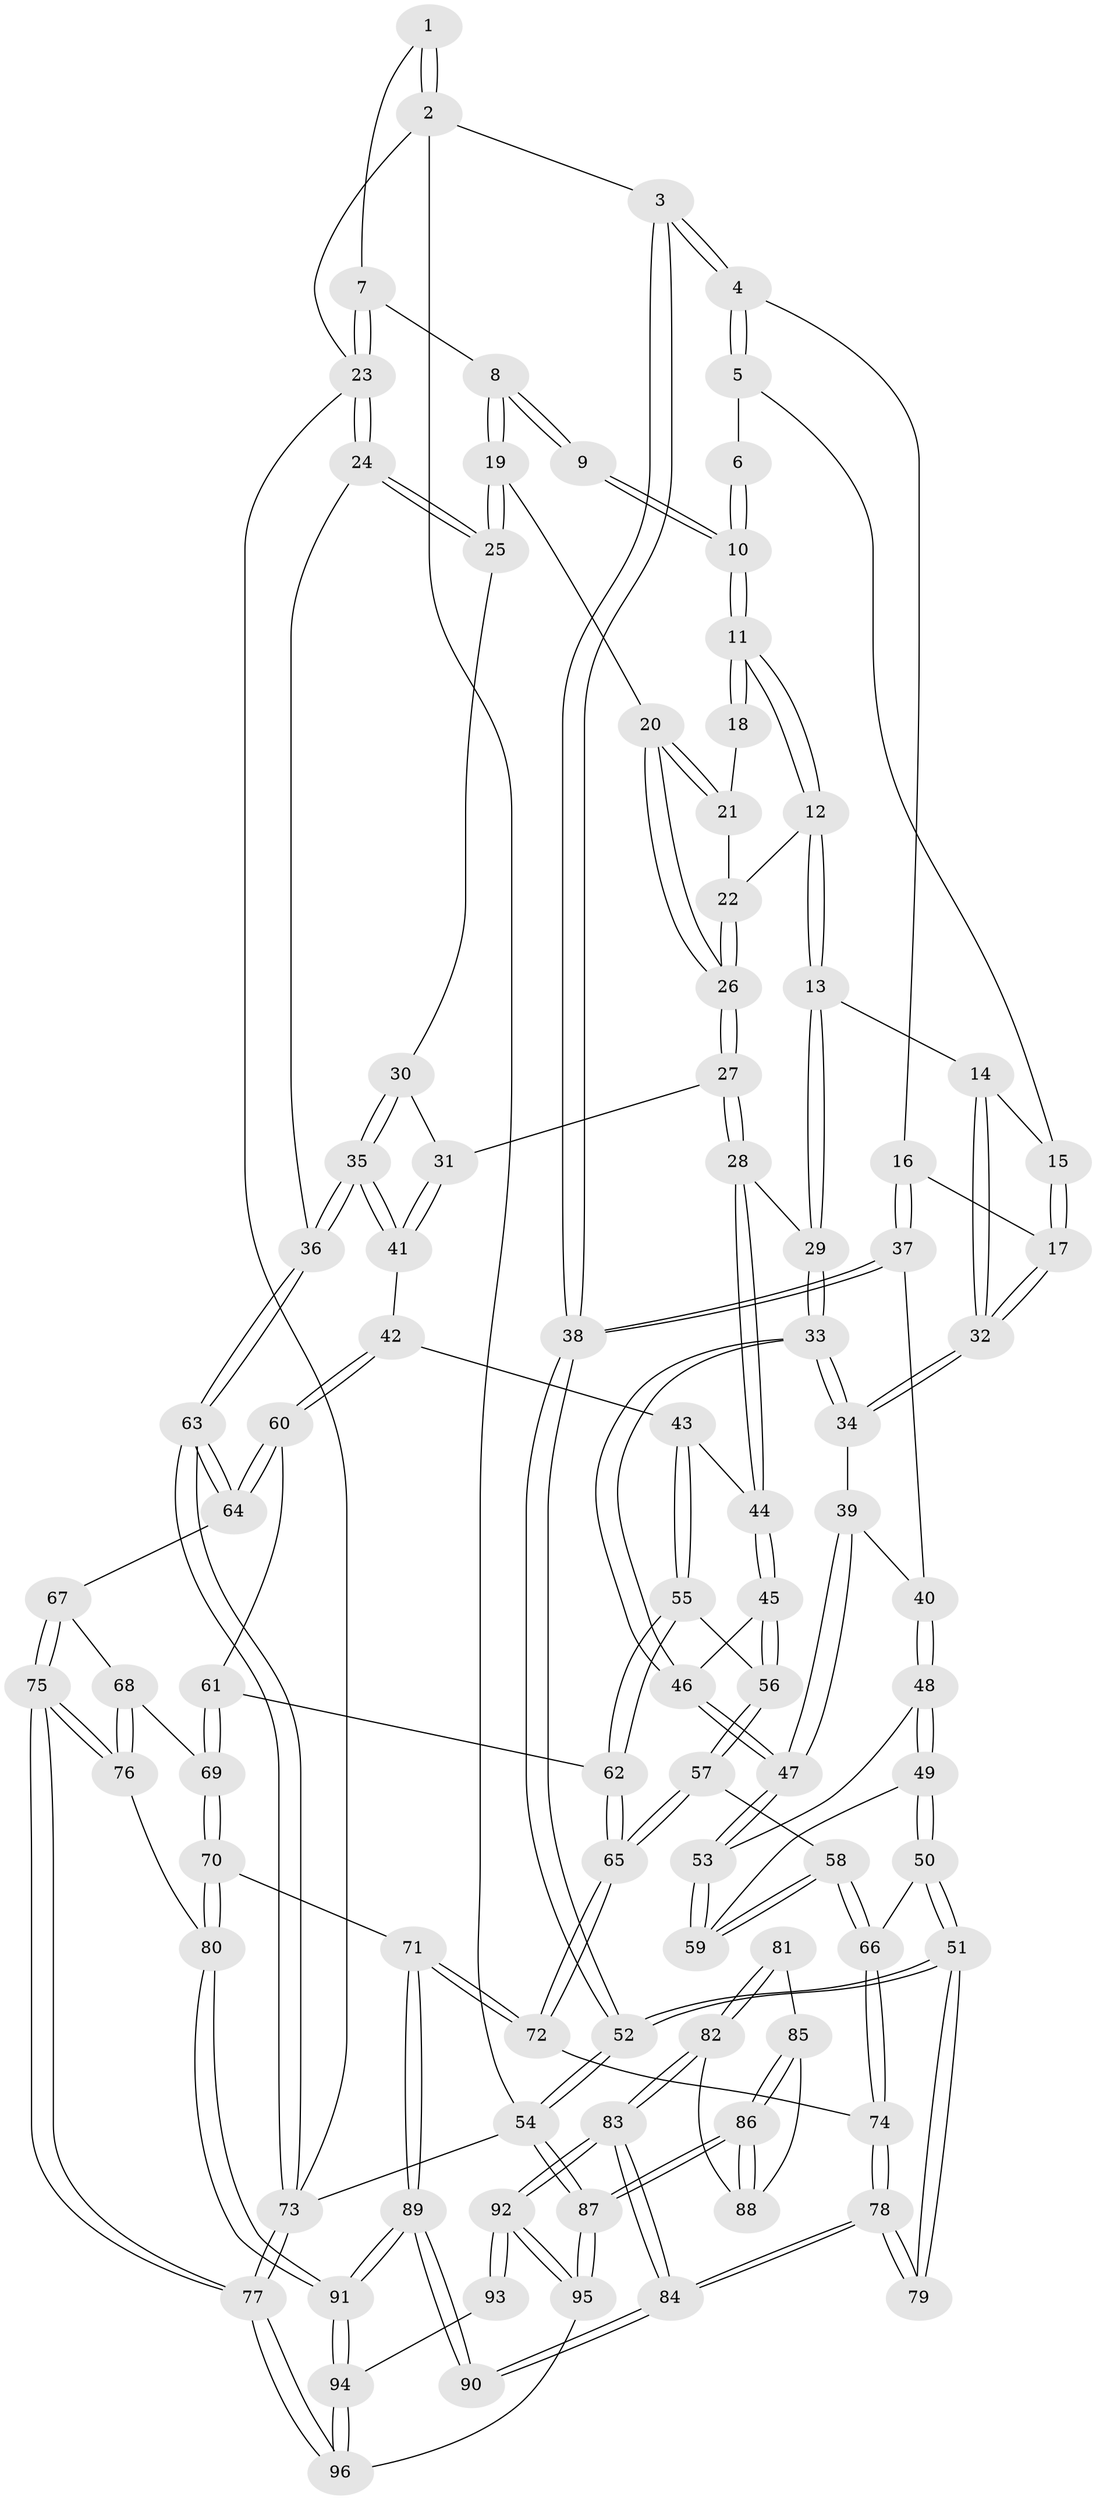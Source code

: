 // coarse degree distribution, {3: 0.17543859649122806, 6: 0.17543859649122806, 5: 0.43859649122807015, 4: 0.17543859649122806, 7: 0.017543859649122806, 2: 0.017543859649122806}
// Generated by graph-tools (version 1.1) at 2025/05/03/04/25 22:05:42]
// undirected, 96 vertices, 237 edges
graph export_dot {
graph [start="1"]
  node [color=gray90,style=filled];
  1 [pos="+0.5132164729506317+0"];
  2 [pos="+0+0"];
  3 [pos="+0+0"];
  4 [pos="+0.16497464486233632+0.18280184231297944"];
  5 [pos="+0.4674401240806291+0"];
  6 [pos="+0.5131177959297137+0"];
  7 [pos="+1+0"];
  8 [pos="+0.9036107267071226+0"];
  9 [pos="+0.8485860135666042+0.008472578868378516"];
  10 [pos="+0.628388229459488+0.09826066678359645"];
  11 [pos="+0.6232185296396396+0.13388964762577232"];
  12 [pos="+0.6142993010287254+0.1562180471804647"];
  13 [pos="+0.5002443492918225+0.2283135445223836"];
  14 [pos="+0.4679597680821618+0.22334429520853386"];
  15 [pos="+0.4597464207702401+0.04197964805682034"];
  16 [pos="+0.18585359144293873+0.20806782730201248"];
  17 [pos="+0.19449820861611006+0.2110199249171791"];
  18 [pos="+0.7501261781101667+0.14676049880441747"];
  19 [pos="+0.8671331691392341+0.19952256159821166"];
  20 [pos="+0.7677742141375412+0.22296010512781245"];
  21 [pos="+0.755334388497062+0.17456741170070872"];
  22 [pos="+0.6186491003185414+0.16022448213865237"];
  23 [pos="+1+0"];
  24 [pos="+1+0.2551351236366231"];
  25 [pos="+0.8795689853548033+0.22074012876191668"];
  26 [pos="+0.7236641556411433+0.2609434948853981"];
  27 [pos="+0.7186333289146727+0.3478718295008548"];
  28 [pos="+0.6236906556346461+0.37584172121766274"];
  29 [pos="+0.577474609003974+0.3421880066286377"];
  30 [pos="+0.8837047202060948+0.31652413296495985"];
  31 [pos="+0.7518441332707919+0.36822858353193344"];
  32 [pos="+0.33167276550591995+0.2661163410014576"];
  33 [pos="+0.41306619966760316+0.4574867193067525"];
  34 [pos="+0.3552992721454578+0.34415415826282547"];
  35 [pos="+1+0.4901875936040501"];
  36 [pos="+1+0.49967061050529993"];
  37 [pos="+0.13950616249219447+0.4081226957044498"];
  38 [pos="+0+0.5098236986975286"];
  39 [pos="+0.261137434948957+0.47536106400921424"];
  40 [pos="+0.14459554026760088+0.4240095870291046"];
  41 [pos="+0.7957665330083992+0.4781828902431603"];
  42 [pos="+0.7544483795761977+0.5430509563721697"];
  43 [pos="+0.6247293364849114+0.4913922362780831"];
  44 [pos="+0.6096807969485104+0.435163489474848"];
  45 [pos="+0.4368514292057602+0.4972578283011024"];
  46 [pos="+0.4173046157476585+0.4811613065866711"];
  47 [pos="+0.3059375657053325+0.5481210746981161"];
  48 [pos="+0.14393673747857258+0.47683435139580843"];
  49 [pos="+0.11763229977870936+0.5995497665131263"];
  50 [pos="+0.0548835577253545+0.6679739921753262"];
  51 [pos="+0+0.710570073896017"];
  52 [pos="+0+0.7079830885162606"];
  53 [pos="+0.2988433472134828+0.5595638970778991"];
  54 [pos="+0+1"];
  55 [pos="+0.5714529062528805+0.5878442694897238"];
  56 [pos="+0.48142099153619+0.5791451553452683"];
  57 [pos="+0.45013206293841984+0.6447425586662886"];
  58 [pos="+0.32639770502274573+0.6947872168251001"];
  59 [pos="+0.28775061215535513+0.5902607203541282"];
  60 [pos="+0.7531654115350331+0.6221557880454986"];
  61 [pos="+0.6950991780279377+0.6616028233426743"];
  62 [pos="+0.6416298357556993+0.6670470559964156"];
  63 [pos="+1+0.6769154563051181"];
  64 [pos="+0.9042238996580007+0.6901250800443278"];
  65 [pos="+0.547270772188239+0.8016318974866549"];
  66 [pos="+0.3104657751107276+0.7387128983935656"];
  67 [pos="+0.8685364533601324+0.7278142177663138"];
  68 [pos="+0.8454760575131609+0.7491283775605738"];
  69 [pos="+0.7407462907234247+0.7950795241392487"];
  70 [pos="+0.7266739252488018+0.8394446515161754"];
  71 [pos="+0.5477368561890602+0.8177076490687096"];
  72 [pos="+0.5454116632095629+0.8133168912521167"];
  73 [pos="+1+1"];
  74 [pos="+0.32163893499305907+0.8141643100560256"];
  75 [pos="+0.8461173762057407+0.9680053016786238"];
  76 [pos="+0.8068687897729939+0.9224813004323645"];
  77 [pos="+1+1"];
  78 [pos="+0.31124822296336396+0.8335852376482344"];
  79 [pos="+0.028860966099089034+0.7631810877817792"];
  80 [pos="+0.7502188857570217+0.8795356681510142"];
  81 [pos="+0.04224719145132357+0.7823259222068492"];
  82 [pos="+0.22120980752454864+0.9227695365773397"];
  83 [pos="+0.26824572459643803+0.9276754451291089"];
  84 [pos="+0.3033416441539033+0.8673692779854141"];
  85 [pos="+0.08138361593332247+0.894545113698601"];
  86 [pos="+0+1"];
  87 [pos="+0+1"];
  88 [pos="+0.13906700290295315+0.9472433578553736"];
  89 [pos="+0.5482956776669232+0.9246693776741861"];
  90 [pos="+0.4302615213334853+0.940276716435322"];
  91 [pos="+0.5751493356517241+0.9933230253240657"];
  92 [pos="+0.3125551762909156+1"];
  93 [pos="+0.4212623566809521+0.9705118147666142"];
  94 [pos="+0.5812369866712207+1"];
  95 [pos="+0.31329970733931406+1"];
  96 [pos="+0.6040289818828628+1"];
  1 -- 2;
  1 -- 2;
  1 -- 7;
  2 -- 3;
  2 -- 23;
  2 -- 54;
  3 -- 4;
  3 -- 4;
  3 -- 38;
  3 -- 38;
  4 -- 5;
  4 -- 5;
  4 -- 16;
  5 -- 6;
  5 -- 15;
  6 -- 10;
  6 -- 10;
  7 -- 8;
  7 -- 23;
  7 -- 23;
  8 -- 9;
  8 -- 9;
  8 -- 19;
  8 -- 19;
  9 -- 10;
  9 -- 10;
  10 -- 11;
  10 -- 11;
  11 -- 12;
  11 -- 12;
  11 -- 18;
  11 -- 18;
  12 -- 13;
  12 -- 13;
  12 -- 22;
  13 -- 14;
  13 -- 29;
  13 -- 29;
  14 -- 15;
  14 -- 32;
  14 -- 32;
  15 -- 17;
  15 -- 17;
  16 -- 17;
  16 -- 37;
  16 -- 37;
  17 -- 32;
  17 -- 32;
  18 -- 21;
  19 -- 20;
  19 -- 25;
  19 -- 25;
  20 -- 21;
  20 -- 21;
  20 -- 26;
  20 -- 26;
  21 -- 22;
  22 -- 26;
  22 -- 26;
  23 -- 24;
  23 -- 24;
  23 -- 73;
  24 -- 25;
  24 -- 25;
  24 -- 36;
  25 -- 30;
  26 -- 27;
  26 -- 27;
  27 -- 28;
  27 -- 28;
  27 -- 31;
  28 -- 29;
  28 -- 44;
  28 -- 44;
  29 -- 33;
  29 -- 33;
  30 -- 31;
  30 -- 35;
  30 -- 35;
  31 -- 41;
  31 -- 41;
  32 -- 34;
  32 -- 34;
  33 -- 34;
  33 -- 34;
  33 -- 46;
  33 -- 46;
  34 -- 39;
  35 -- 36;
  35 -- 36;
  35 -- 41;
  35 -- 41;
  36 -- 63;
  36 -- 63;
  37 -- 38;
  37 -- 38;
  37 -- 40;
  38 -- 52;
  38 -- 52;
  39 -- 40;
  39 -- 47;
  39 -- 47;
  40 -- 48;
  40 -- 48;
  41 -- 42;
  42 -- 43;
  42 -- 60;
  42 -- 60;
  43 -- 44;
  43 -- 55;
  43 -- 55;
  44 -- 45;
  44 -- 45;
  45 -- 46;
  45 -- 56;
  45 -- 56;
  46 -- 47;
  46 -- 47;
  47 -- 53;
  47 -- 53;
  48 -- 49;
  48 -- 49;
  48 -- 53;
  49 -- 50;
  49 -- 50;
  49 -- 59;
  50 -- 51;
  50 -- 51;
  50 -- 66;
  51 -- 52;
  51 -- 52;
  51 -- 79;
  51 -- 79;
  52 -- 54;
  52 -- 54;
  53 -- 59;
  53 -- 59;
  54 -- 87;
  54 -- 87;
  54 -- 73;
  55 -- 56;
  55 -- 62;
  55 -- 62;
  56 -- 57;
  56 -- 57;
  57 -- 58;
  57 -- 65;
  57 -- 65;
  58 -- 59;
  58 -- 59;
  58 -- 66;
  58 -- 66;
  60 -- 61;
  60 -- 64;
  60 -- 64;
  61 -- 62;
  61 -- 69;
  61 -- 69;
  62 -- 65;
  62 -- 65;
  63 -- 64;
  63 -- 64;
  63 -- 73;
  63 -- 73;
  64 -- 67;
  65 -- 72;
  65 -- 72;
  66 -- 74;
  66 -- 74;
  67 -- 68;
  67 -- 75;
  67 -- 75;
  68 -- 69;
  68 -- 76;
  68 -- 76;
  69 -- 70;
  69 -- 70;
  70 -- 71;
  70 -- 80;
  70 -- 80;
  71 -- 72;
  71 -- 72;
  71 -- 89;
  71 -- 89;
  72 -- 74;
  73 -- 77;
  73 -- 77;
  74 -- 78;
  74 -- 78;
  75 -- 76;
  75 -- 76;
  75 -- 77;
  75 -- 77;
  76 -- 80;
  77 -- 96;
  77 -- 96;
  78 -- 79;
  78 -- 79;
  78 -- 84;
  78 -- 84;
  80 -- 91;
  80 -- 91;
  81 -- 82;
  81 -- 82;
  81 -- 85;
  82 -- 83;
  82 -- 83;
  82 -- 88;
  83 -- 84;
  83 -- 84;
  83 -- 92;
  83 -- 92;
  84 -- 90;
  84 -- 90;
  85 -- 86;
  85 -- 86;
  85 -- 88;
  86 -- 87;
  86 -- 87;
  86 -- 88;
  86 -- 88;
  87 -- 95;
  87 -- 95;
  89 -- 90;
  89 -- 90;
  89 -- 91;
  89 -- 91;
  91 -- 94;
  91 -- 94;
  92 -- 93;
  92 -- 93;
  92 -- 95;
  92 -- 95;
  93 -- 94;
  94 -- 96;
  94 -- 96;
  95 -- 96;
}
